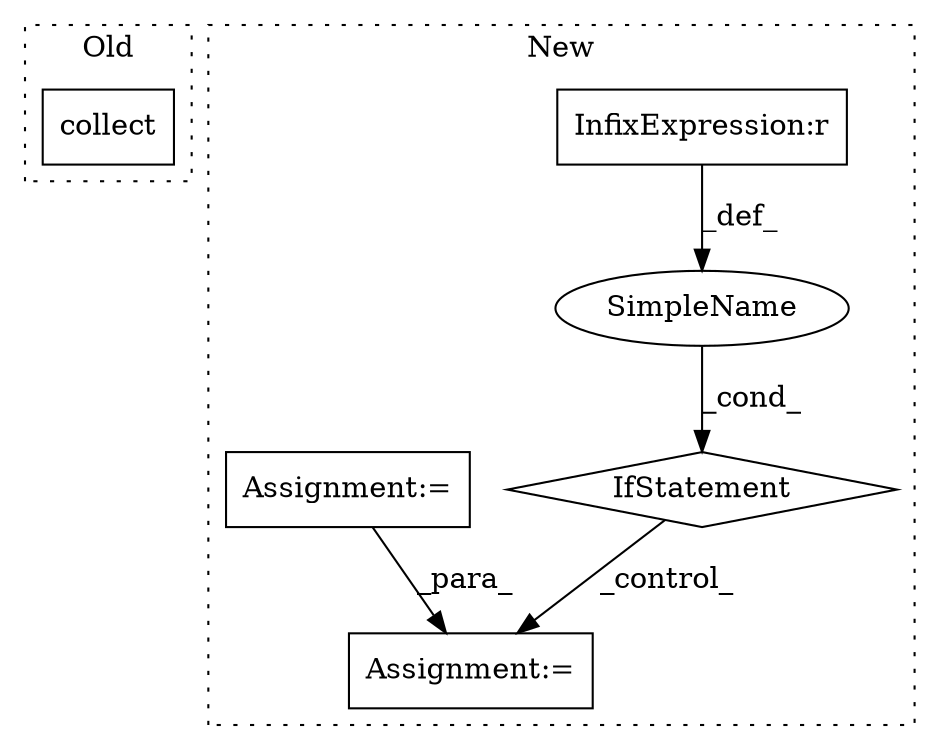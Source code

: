 digraph G {
subgraph cluster0 {
1 [label="collect" a="32" s="9581" l="9" shape="box"];
label = "Old";
style="dotted";
}
subgraph cluster1 {
2 [label="IfStatement" a="25" s="10120,10173" l="4,2" shape="diamond"];
3 [label="Assignment:=" a="7" s="10190" l="1" shape="box"];
4 [label="SimpleName" a="42" s="" l="" shape="ellipse"];
5 [label="InfixExpression:r" a="27" s="10163" l="4" shape="box"];
6 [label="Assignment:=" a="7" s="9800" l="6" shape="box"];
label = "New";
style="dotted";
}
2 -> 3 [label="_control_"];
4 -> 2 [label="_cond_"];
5 -> 4 [label="_def_"];
6 -> 3 [label="_para_"];
}